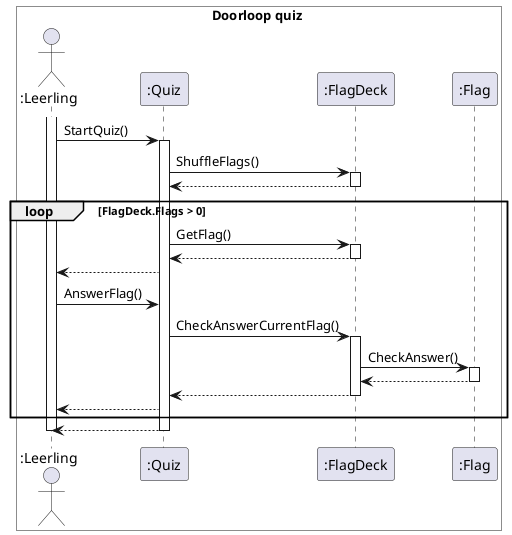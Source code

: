 @startuml uc1_sequence

box Doorloop quiz #White

actor ":Leerling" as l
participant ":Quiz" as q
participant ":FlagDeck" as d
participant ":Flag" as f

activate l


l -> q : StartQuiz()
activate q
q -> d : ShuffleFlags()
activate d
q <-- d
deactivate d


loop FlagDeck.Flags > 0

q -> d : GetFlag()
activate d
q <-- d
deactivate d
l <-- q


l -> q : AnswerFlag()
q -> d : CheckAnswerCurrentFlag()
activate d
d -> f : CheckAnswer()
activate f
d <-- f
deactivate f
q <-- d
deactivate d
l <-- q

end


l <-- q


deactivate q
deactivate l
@enduml
